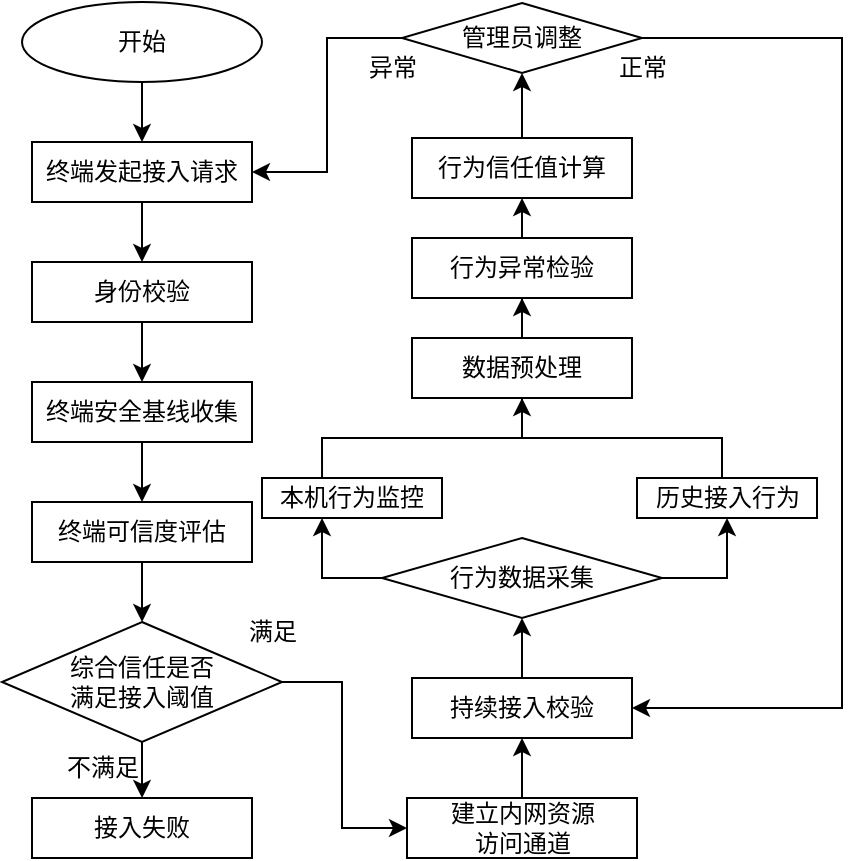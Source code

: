 <mxfile version="23.1.7" type="github">
  <diagram name="第 1 页" id="NWMO6BMZdNA0H22S7Hdg">
    <mxGraphModel dx="941" dy="479" grid="1" gridSize="10" guides="1" tooltips="1" connect="1" arrows="1" fold="1" page="1" pageScale="1" pageWidth="827" pageHeight="1169" math="0" shadow="0">
      <root>
        <mxCell id="0" />
        <mxCell id="1" parent="0" />
        <mxCell id="jyAmwKNWed4hoShEBS9S-3" value="" style="edgeStyle=orthogonalEdgeStyle;rounded=0;orthogonalLoop=1;jettySize=auto;html=1;" edge="1" parent="1" source="jyAmwKNWed4hoShEBS9S-1" target="jyAmwKNWed4hoShEBS9S-2">
          <mxGeometry relative="1" as="geometry" />
        </mxCell>
        <mxCell id="jyAmwKNWed4hoShEBS9S-1" value="开始" style="ellipse;whiteSpace=wrap;html=1;" vertex="1" parent="1">
          <mxGeometry x="150" y="170" width="120" height="40" as="geometry" />
        </mxCell>
        <mxCell id="jyAmwKNWed4hoShEBS9S-5" value="" style="edgeStyle=orthogonalEdgeStyle;rounded=0;orthogonalLoop=1;jettySize=auto;html=1;" edge="1" parent="1" source="jyAmwKNWed4hoShEBS9S-2" target="jyAmwKNWed4hoShEBS9S-4">
          <mxGeometry relative="1" as="geometry" />
        </mxCell>
        <mxCell id="jyAmwKNWed4hoShEBS9S-2" value="终端发起接入请求" style="rounded=0;whiteSpace=wrap;html=1;" vertex="1" parent="1">
          <mxGeometry x="155" y="240" width="110" height="30" as="geometry" />
        </mxCell>
        <mxCell id="jyAmwKNWed4hoShEBS9S-7" value="" style="edgeStyle=orthogonalEdgeStyle;rounded=0;orthogonalLoop=1;jettySize=auto;html=1;" edge="1" parent="1" source="jyAmwKNWed4hoShEBS9S-4" target="jyAmwKNWed4hoShEBS9S-6">
          <mxGeometry relative="1" as="geometry" />
        </mxCell>
        <mxCell id="jyAmwKNWed4hoShEBS9S-4" value="身份校验" style="rounded=0;whiteSpace=wrap;html=1;" vertex="1" parent="1">
          <mxGeometry x="155" y="300" width="110" height="30" as="geometry" />
        </mxCell>
        <mxCell id="jyAmwKNWed4hoShEBS9S-9" value="" style="edgeStyle=orthogonalEdgeStyle;rounded=0;orthogonalLoop=1;jettySize=auto;html=1;" edge="1" parent="1" source="jyAmwKNWed4hoShEBS9S-6" target="jyAmwKNWed4hoShEBS9S-8">
          <mxGeometry relative="1" as="geometry" />
        </mxCell>
        <mxCell id="jyAmwKNWed4hoShEBS9S-6" value="终端安全基线收集" style="rounded=0;whiteSpace=wrap;html=1;" vertex="1" parent="1">
          <mxGeometry x="155" y="360" width="110" height="30" as="geometry" />
        </mxCell>
        <mxCell id="jyAmwKNWed4hoShEBS9S-11" value="" style="edgeStyle=orthogonalEdgeStyle;rounded=0;orthogonalLoop=1;jettySize=auto;html=1;" edge="1" parent="1" source="jyAmwKNWed4hoShEBS9S-8">
          <mxGeometry relative="1" as="geometry">
            <mxPoint x="210.029" y="480" as="targetPoint" />
          </mxGeometry>
        </mxCell>
        <mxCell id="jyAmwKNWed4hoShEBS9S-8" value="终端可信度评估" style="rounded=0;whiteSpace=wrap;html=1;" vertex="1" parent="1">
          <mxGeometry x="155" y="420" width="110" height="30" as="geometry" />
        </mxCell>
        <mxCell id="jyAmwKNWed4hoShEBS9S-14" value="" style="edgeStyle=orthogonalEdgeStyle;rounded=0;orthogonalLoop=1;jettySize=auto;html=1;" edge="1" parent="1" source="jyAmwKNWed4hoShEBS9S-12">
          <mxGeometry relative="1" as="geometry">
            <mxPoint x="210.029" y="568" as="targetPoint" />
          </mxGeometry>
        </mxCell>
        <mxCell id="jyAmwKNWed4hoShEBS9S-12" value="综合信任是否&lt;br&gt;满足接入阈值" style="rhombus;whiteSpace=wrap;html=1;" vertex="1" parent="1">
          <mxGeometry x="140" y="480" width="140" height="60" as="geometry" />
        </mxCell>
        <mxCell id="jyAmwKNWed4hoShEBS9S-15" value="不满足" style="text;html=1;align=center;verticalAlign=middle;resizable=0;points=[];autosize=1;strokeColor=none;fillColor=none;" vertex="1" parent="1">
          <mxGeometry x="160" y="538" width="60" height="30" as="geometry" />
        </mxCell>
        <mxCell id="jyAmwKNWed4hoShEBS9S-16" value="接入失败" style="rounded=0;whiteSpace=wrap;html=1;" vertex="1" parent="1">
          <mxGeometry x="155" y="568" width="110" height="30" as="geometry" />
        </mxCell>
        <mxCell id="jyAmwKNWed4hoShEBS9S-24" value="" style="edgeStyle=orthogonalEdgeStyle;rounded=0;orthogonalLoop=1;jettySize=auto;html=1;" edge="1" parent="1" source="jyAmwKNWed4hoShEBS9S-17" target="jyAmwKNWed4hoShEBS9S-22">
          <mxGeometry relative="1" as="geometry" />
        </mxCell>
        <mxCell id="jyAmwKNWed4hoShEBS9S-17" value="持续接入校验" style="rounded=0;whiteSpace=wrap;html=1;" vertex="1" parent="1">
          <mxGeometry x="345" y="508" width="110" height="30" as="geometry" />
        </mxCell>
        <mxCell id="jyAmwKNWed4hoShEBS9S-19" value="满足" style="text;html=1;align=center;verticalAlign=middle;resizable=0;points=[];autosize=1;strokeColor=none;fillColor=none;" vertex="1" parent="1">
          <mxGeometry x="250" y="470" width="50" height="30" as="geometry" />
        </mxCell>
        <mxCell id="jyAmwKNWed4hoShEBS9S-40" style="edgeStyle=orthogonalEdgeStyle;rounded=0;orthogonalLoop=1;jettySize=auto;html=1;entryX=0.5;entryY=1;entryDx=0;entryDy=0;exitX=0;exitY=0.5;exitDx=0;exitDy=0;" edge="1" parent="1" source="jyAmwKNWed4hoShEBS9S-22">
          <mxGeometry relative="1" as="geometry">
            <mxPoint x="300" y="428" as="targetPoint" />
            <Array as="points">
              <mxPoint x="300" y="458" />
            </Array>
          </mxGeometry>
        </mxCell>
        <mxCell id="jyAmwKNWed4hoShEBS9S-67" style="edgeStyle=orthogonalEdgeStyle;rounded=0;orthogonalLoop=1;jettySize=auto;html=1;entryX=0.5;entryY=1;entryDx=0;entryDy=0;exitX=1;exitY=0.5;exitDx=0;exitDy=0;" edge="1" parent="1" source="jyAmwKNWed4hoShEBS9S-22" target="jyAmwKNWed4hoShEBS9S-27">
          <mxGeometry relative="1" as="geometry">
            <mxPoint x="510" y="430" as="targetPoint" />
          </mxGeometry>
        </mxCell>
        <mxCell id="jyAmwKNWed4hoShEBS9S-22" value="行为数据采集" style="rhombus;whiteSpace=wrap;html=1;" vertex="1" parent="1">
          <mxGeometry x="330" y="438" width="140" height="40" as="geometry" />
        </mxCell>
        <mxCell id="jyAmwKNWed4hoShEBS9S-43" style="edgeStyle=orthogonalEdgeStyle;rounded=0;orthogonalLoop=1;jettySize=auto;html=1;entryX=0.5;entryY=1;entryDx=0;entryDy=0;" edge="1" parent="1" target="jyAmwKNWed4hoShEBS9S-29">
          <mxGeometry relative="1" as="geometry">
            <mxPoint x="300.029" y="408" as="sourcePoint" />
            <Array as="points">
              <mxPoint x="300" y="388" />
              <mxPoint x="400" y="388" />
            </Array>
          </mxGeometry>
        </mxCell>
        <mxCell id="jyAmwKNWed4hoShEBS9S-25" value="本机行为监控" style="rounded=0;whiteSpace=wrap;html=1;" vertex="1" parent="1">
          <mxGeometry x="270" y="408" width="90" height="20" as="geometry" />
        </mxCell>
        <mxCell id="jyAmwKNWed4hoShEBS9S-44" style="edgeStyle=orthogonalEdgeStyle;rounded=0;orthogonalLoop=1;jettySize=auto;html=1;endArrow=none;endFill=0;exitX=0.5;exitY=0;exitDx=0;exitDy=0;" edge="1" parent="1" source="jyAmwKNWed4hoShEBS9S-27">
          <mxGeometry relative="1" as="geometry">
            <mxPoint x="400" y="368" as="targetPoint" />
            <Array as="points">
              <mxPoint x="500" y="408" />
              <mxPoint x="500" y="388" />
              <mxPoint x="400" y="388" />
            </Array>
          </mxGeometry>
        </mxCell>
        <mxCell id="jyAmwKNWed4hoShEBS9S-27" value="历史接入行为" style="rounded=0;whiteSpace=wrap;html=1;" vertex="1" parent="1">
          <mxGeometry x="457.5" y="408" width="90" height="20" as="geometry" />
        </mxCell>
        <mxCell id="jyAmwKNWed4hoShEBS9S-47" style="edgeStyle=orthogonalEdgeStyle;rounded=0;orthogonalLoop=1;jettySize=auto;html=1;entryX=0.5;entryY=1;entryDx=0;entryDy=0;" edge="1" parent="1" source="jyAmwKNWed4hoShEBS9S-29" target="jyAmwKNWed4hoShEBS9S-33">
          <mxGeometry relative="1" as="geometry" />
        </mxCell>
        <mxCell id="jyAmwKNWed4hoShEBS9S-29" value="数据预处理" style="rounded=0;whiteSpace=wrap;html=1;" vertex="1" parent="1">
          <mxGeometry x="345" y="338" width="110" height="30" as="geometry" />
        </mxCell>
        <mxCell id="jyAmwKNWed4hoShEBS9S-48" style="edgeStyle=orthogonalEdgeStyle;rounded=0;orthogonalLoop=1;jettySize=auto;html=1;exitX=0.5;exitY=0;exitDx=0;exitDy=0;entryX=0.5;entryY=1;entryDx=0;entryDy=0;" edge="1" parent="1" source="jyAmwKNWed4hoShEBS9S-33" target="jyAmwKNWed4hoShEBS9S-35">
          <mxGeometry relative="1" as="geometry" />
        </mxCell>
        <mxCell id="jyAmwKNWed4hoShEBS9S-33" value="行为异常检验" style="rounded=0;whiteSpace=wrap;html=1;" vertex="1" parent="1">
          <mxGeometry x="345" y="288" width="110" height="30" as="geometry" />
        </mxCell>
        <mxCell id="jyAmwKNWed4hoShEBS9S-50" value="" style="edgeStyle=orthogonalEdgeStyle;rounded=0;orthogonalLoop=1;jettySize=auto;html=1;" edge="1" parent="1" source="jyAmwKNWed4hoShEBS9S-35" target="jyAmwKNWed4hoShEBS9S-49">
          <mxGeometry relative="1" as="geometry" />
        </mxCell>
        <mxCell id="jyAmwKNWed4hoShEBS9S-35" value="行为信任值计算" style="rounded=0;whiteSpace=wrap;html=1;" vertex="1" parent="1">
          <mxGeometry x="345" y="238" width="110" height="30" as="geometry" />
        </mxCell>
        <mxCell id="jyAmwKNWed4hoShEBS9S-51" style="edgeStyle=orthogonalEdgeStyle;rounded=0;orthogonalLoop=1;jettySize=auto;html=1;entryX=1;entryY=0.5;entryDx=0;entryDy=0;" edge="1" parent="1" source="jyAmwKNWed4hoShEBS9S-49" target="jyAmwKNWed4hoShEBS9S-2">
          <mxGeometry relative="1" as="geometry" />
        </mxCell>
        <mxCell id="jyAmwKNWed4hoShEBS9S-52" style="edgeStyle=orthogonalEdgeStyle;rounded=0;orthogonalLoop=1;jettySize=auto;html=1;entryX=1;entryY=0.5;entryDx=0;entryDy=0;" edge="1" parent="1" source="jyAmwKNWed4hoShEBS9S-49" target="jyAmwKNWed4hoShEBS9S-17">
          <mxGeometry relative="1" as="geometry">
            <Array as="points">
              <mxPoint x="560" y="188" />
              <mxPoint x="560" y="523" />
            </Array>
          </mxGeometry>
        </mxCell>
        <mxCell id="jyAmwKNWed4hoShEBS9S-49" value="管理员调整" style="rhombus;whiteSpace=wrap;html=1;rounded=0;" vertex="1" parent="1">
          <mxGeometry x="340" y="170.5" width="120" height="35" as="geometry" />
        </mxCell>
        <mxCell id="jyAmwKNWed4hoShEBS9S-53" value="异常" style="text;html=1;align=center;verticalAlign=middle;resizable=0;points=[];autosize=1;strokeColor=none;fillColor=none;" vertex="1" parent="1">
          <mxGeometry x="310" y="188" width="50" height="30" as="geometry" />
        </mxCell>
        <mxCell id="jyAmwKNWed4hoShEBS9S-54" value="正常" style="text;html=1;align=center;verticalAlign=middle;resizable=0;points=[];autosize=1;strokeColor=none;fillColor=none;" vertex="1" parent="1">
          <mxGeometry x="435" y="188" width="50" height="30" as="geometry" />
        </mxCell>
        <mxCell id="jyAmwKNWed4hoShEBS9S-62" style="edgeStyle=orthogonalEdgeStyle;rounded=0;orthogonalLoop=1;jettySize=auto;html=1;" edge="1" parent="1" source="jyAmwKNWed4hoShEBS9S-57" target="jyAmwKNWed4hoShEBS9S-17">
          <mxGeometry relative="1" as="geometry" />
        </mxCell>
        <mxCell id="jyAmwKNWed4hoShEBS9S-57" value="建立内网资源&lt;br&gt;访问通道" style="rounded=0;whiteSpace=wrap;html=1;" vertex="1" parent="1">
          <mxGeometry x="342.5" y="568" width="115" height="30" as="geometry" />
        </mxCell>
        <mxCell id="jyAmwKNWed4hoShEBS9S-60" value="" style="endArrow=classic;html=1;rounded=0;exitX=1;exitY=0.5;exitDx=0;exitDy=0;entryX=0;entryY=0.5;entryDx=0;entryDy=0;" edge="1" parent="1" source="jyAmwKNWed4hoShEBS9S-12" target="jyAmwKNWed4hoShEBS9S-57">
          <mxGeometry width="50" height="50" relative="1" as="geometry">
            <mxPoint x="-50" y="480" as="sourcePoint" />
            <mxPoint y="430" as="targetPoint" />
            <Array as="points">
              <mxPoint x="310" y="510" />
              <mxPoint x="310" y="583" />
            </Array>
          </mxGeometry>
        </mxCell>
      </root>
    </mxGraphModel>
  </diagram>
</mxfile>
